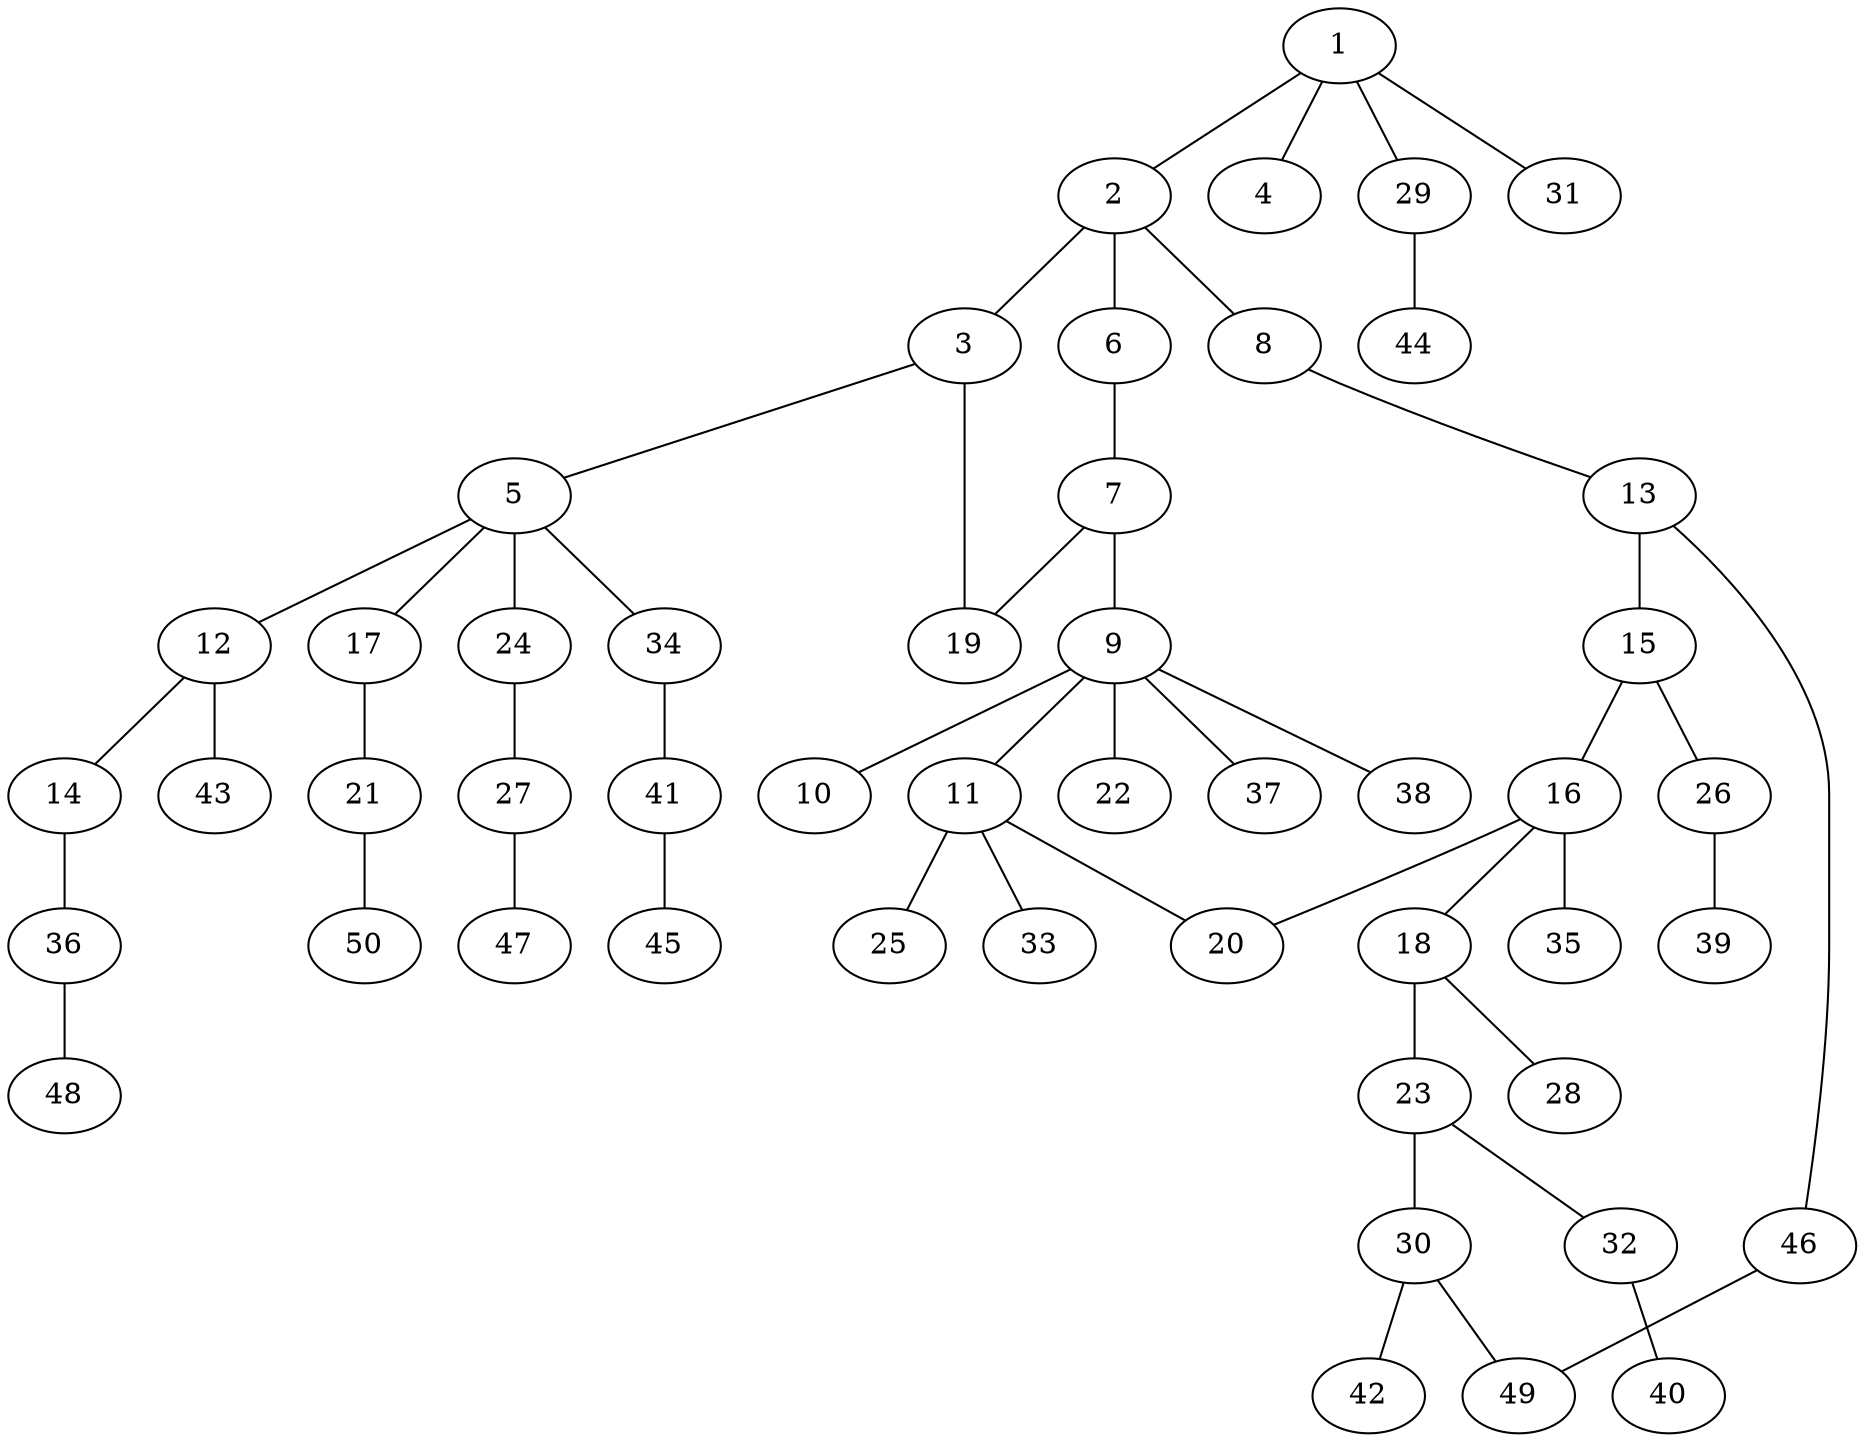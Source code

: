 graph graphname {1--2
1--4
1--29
1--31
2--3
2--6
2--8
3--5
3--19
5--12
5--17
5--24
5--34
6--7
7--9
7--19
8--13
9--10
9--11
9--22
9--37
9--38
11--20
11--25
11--33
12--14
12--43
13--15
13--46
14--36
15--16
15--26
16--18
16--20
16--35
17--21
18--23
18--28
21--50
23--30
23--32
24--27
26--39
27--47
29--44
30--42
30--49
32--40
34--41
36--48
41--45
46--49
}